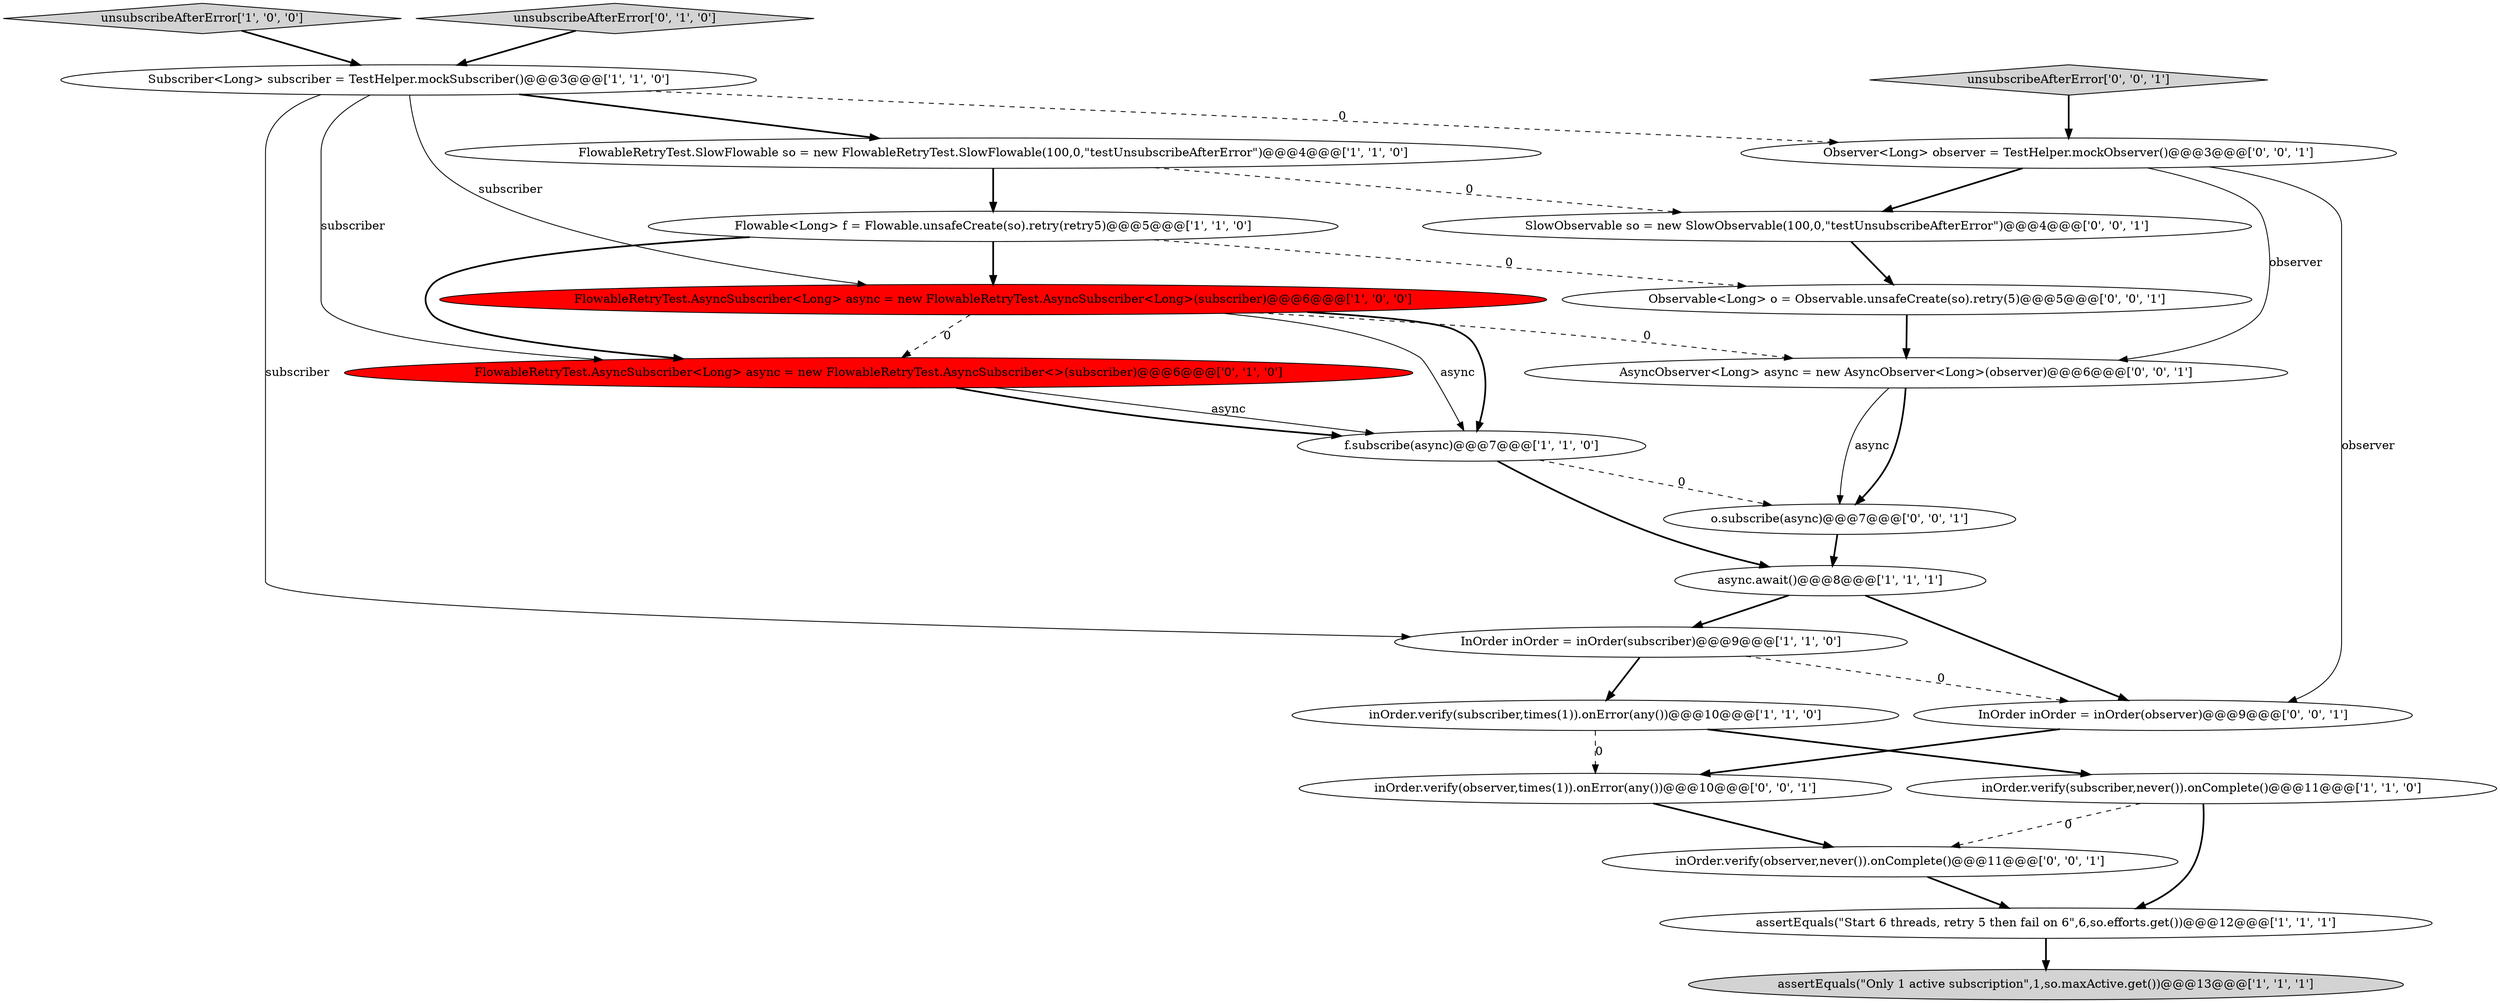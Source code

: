 digraph {
19 [style = filled, label = "AsyncObserver<Long> async = new AsyncObserver<Long>(observer)@@@6@@@['0', '0', '1']", fillcolor = white, shape = ellipse image = "AAA0AAABBB3BBB"];
16 [style = filled, label = "Observable<Long> o = Observable.unsafeCreate(so).retry(5)@@@5@@@['0', '0', '1']", fillcolor = white, shape = ellipse image = "AAA0AAABBB3BBB"];
4 [style = filled, label = "Flowable<Long> f = Flowable.unsafeCreate(so).retry(retry5)@@@5@@@['1', '1', '0']", fillcolor = white, shape = ellipse image = "AAA0AAABBB1BBB"];
7 [style = filled, label = "FlowableRetryTest.AsyncSubscriber<Long> async = new FlowableRetryTest.AsyncSubscriber<Long>(subscriber)@@@6@@@['1', '0', '0']", fillcolor = red, shape = ellipse image = "AAA1AAABBB1BBB"];
18 [style = filled, label = "Observer<Long> observer = TestHelper.mockObserver()@@@3@@@['0', '0', '1']", fillcolor = white, shape = ellipse image = "AAA0AAABBB3BBB"];
21 [style = filled, label = "inOrder.verify(observer,times(1)).onError(any())@@@10@@@['0', '0', '1']", fillcolor = white, shape = ellipse image = "AAA0AAABBB3BBB"];
0 [style = filled, label = "unsubscribeAfterError['1', '0', '0']", fillcolor = lightgray, shape = diamond image = "AAA0AAABBB1BBB"];
1 [style = filled, label = "f.subscribe(async)@@@7@@@['1', '1', '0']", fillcolor = white, shape = ellipse image = "AAA0AAABBB1BBB"];
13 [style = filled, label = "FlowableRetryTest.AsyncSubscriber<Long> async = new FlowableRetryTest.AsyncSubscriber<>(subscriber)@@@6@@@['0', '1', '0']", fillcolor = red, shape = ellipse image = "AAA1AAABBB2BBB"];
3 [style = filled, label = "inOrder.verify(subscriber,times(1)).onError(any())@@@10@@@['1', '1', '0']", fillcolor = white, shape = ellipse image = "AAA0AAABBB1BBB"];
22 [style = filled, label = "o.subscribe(async)@@@7@@@['0', '0', '1']", fillcolor = white, shape = ellipse image = "AAA0AAABBB3BBB"];
10 [style = filled, label = "async.await()@@@8@@@['1', '1', '1']", fillcolor = white, shape = ellipse image = "AAA0AAABBB1BBB"];
14 [style = filled, label = "inOrder.verify(observer,never()).onComplete()@@@11@@@['0', '0', '1']", fillcolor = white, shape = ellipse image = "AAA0AAABBB3BBB"];
2 [style = filled, label = "FlowableRetryTest.SlowFlowable so = new FlowableRetryTest.SlowFlowable(100,0,\"testUnsubscribeAfterError\")@@@4@@@['1', '1', '0']", fillcolor = white, shape = ellipse image = "AAA0AAABBB1BBB"];
15 [style = filled, label = "SlowObservable so = new SlowObservable(100,0,\"testUnsubscribeAfterError\")@@@4@@@['0', '0', '1']", fillcolor = white, shape = ellipse image = "AAA0AAABBB3BBB"];
20 [style = filled, label = "InOrder inOrder = inOrder(observer)@@@9@@@['0', '0', '1']", fillcolor = white, shape = ellipse image = "AAA0AAABBB3BBB"];
11 [style = filled, label = "assertEquals(\"Start 6 threads, retry 5 then fail on 6\",6,so.efforts.get())@@@12@@@['1', '1', '1']", fillcolor = white, shape = ellipse image = "AAA0AAABBB1BBB"];
5 [style = filled, label = "inOrder.verify(subscriber,never()).onComplete()@@@11@@@['1', '1', '0']", fillcolor = white, shape = ellipse image = "AAA0AAABBB1BBB"];
17 [style = filled, label = "unsubscribeAfterError['0', '0', '1']", fillcolor = lightgray, shape = diamond image = "AAA0AAABBB3BBB"];
12 [style = filled, label = "unsubscribeAfterError['0', '1', '0']", fillcolor = lightgray, shape = diamond image = "AAA0AAABBB2BBB"];
8 [style = filled, label = "assertEquals(\"Only 1 active subscription\",1,so.maxActive.get())@@@13@@@['1', '1', '1']", fillcolor = lightgray, shape = ellipse image = "AAA0AAABBB1BBB"];
6 [style = filled, label = "InOrder inOrder = inOrder(subscriber)@@@9@@@['1', '1', '0']", fillcolor = white, shape = ellipse image = "AAA0AAABBB1BBB"];
9 [style = filled, label = "Subscriber<Long> subscriber = TestHelper.mockSubscriber()@@@3@@@['1', '1', '0']", fillcolor = white, shape = ellipse image = "AAA0AAABBB1BBB"];
6->3 [style = bold, label=""];
0->9 [style = bold, label=""];
10->20 [style = bold, label=""];
5->14 [style = dashed, label="0"];
7->1 [style = bold, label=""];
4->16 [style = dashed, label="0"];
3->21 [style = dashed, label="0"];
9->2 [style = bold, label=""];
6->20 [style = dashed, label="0"];
9->18 [style = dashed, label="0"];
4->13 [style = bold, label=""];
18->15 [style = bold, label=""];
9->6 [style = solid, label="subscriber"];
18->20 [style = solid, label="observer"];
13->1 [style = solid, label="async"];
18->19 [style = solid, label="observer"];
16->19 [style = bold, label=""];
12->9 [style = bold, label=""];
15->16 [style = bold, label=""];
2->4 [style = bold, label=""];
10->6 [style = bold, label=""];
4->7 [style = bold, label=""];
13->1 [style = bold, label=""];
1->22 [style = dashed, label="0"];
7->1 [style = solid, label="async"];
2->15 [style = dashed, label="0"];
20->21 [style = bold, label=""];
3->5 [style = bold, label=""];
9->7 [style = solid, label="subscriber"];
7->19 [style = dashed, label="0"];
9->13 [style = solid, label="subscriber"];
22->10 [style = bold, label=""];
7->13 [style = dashed, label="0"];
19->22 [style = solid, label="async"];
11->8 [style = bold, label=""];
5->11 [style = bold, label=""];
1->10 [style = bold, label=""];
19->22 [style = bold, label=""];
14->11 [style = bold, label=""];
17->18 [style = bold, label=""];
21->14 [style = bold, label=""];
}
